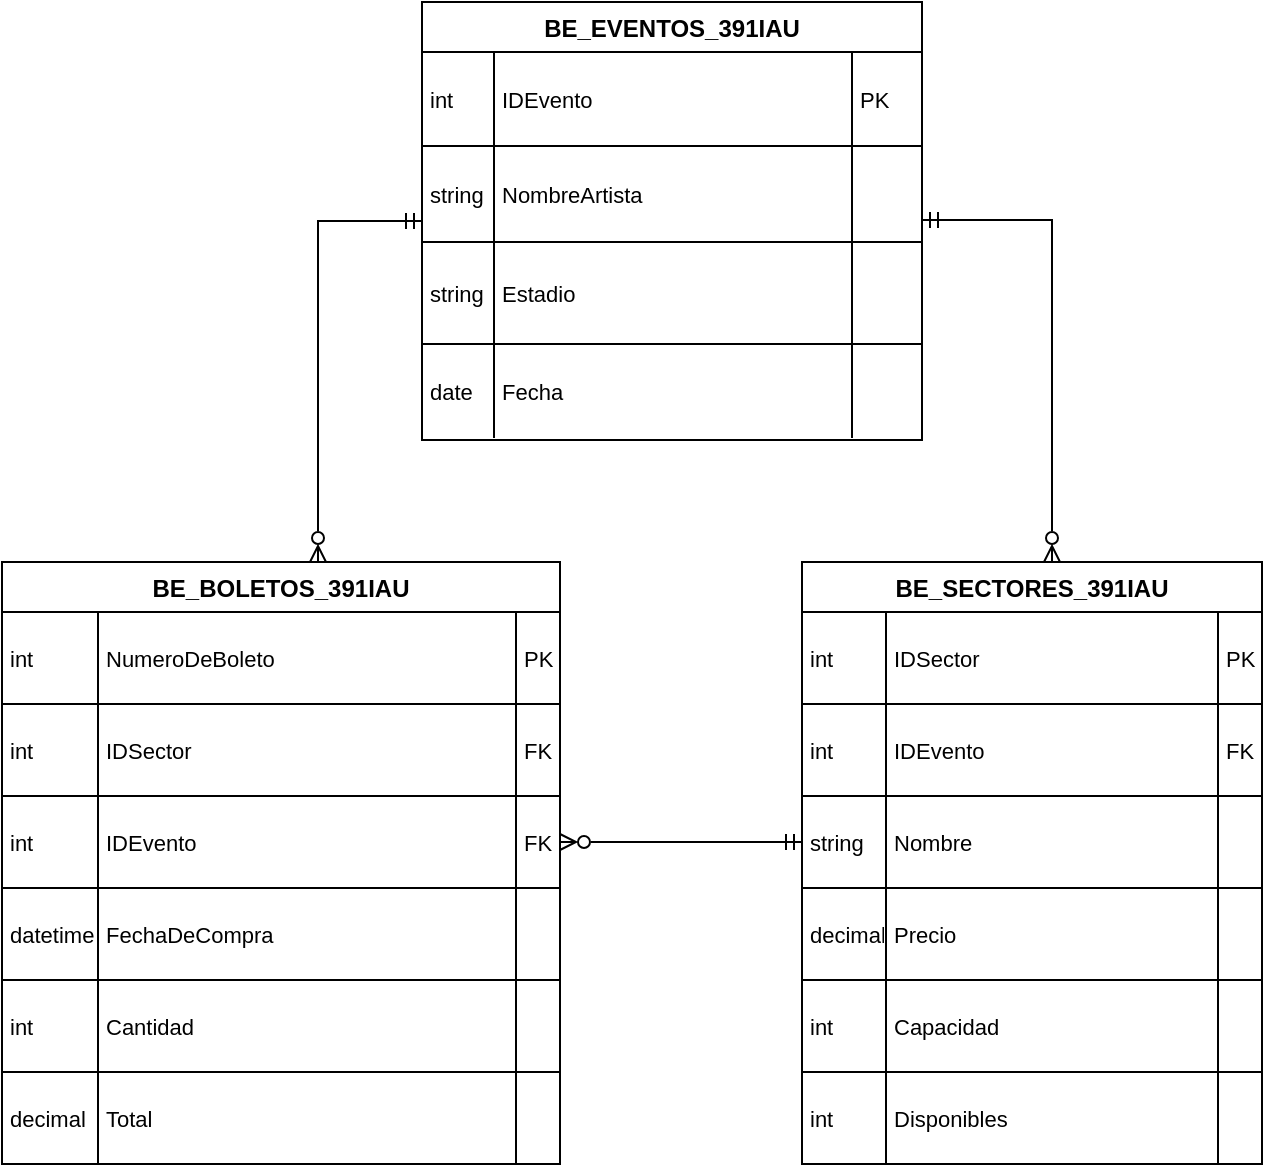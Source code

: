 <mxfile version="27.0.5">
  <diagram name="Page-1" id="R1ImK-CPKyCHUZQ4Wa79">
    <mxGraphModel dx="1188" dy="708" grid="1" gridSize="10" guides="1" tooltips="1" connect="1" arrows="1" fold="1" page="1" pageScale="1" pageWidth="850" pageHeight="1100" math="0" shadow="0">
      <root>
        <mxCell id="0" />
        <mxCell id="1" parent="0" />
        <mxCell id="pvStpLBmj1kGR7XuyVzM-168" style="edgeStyle=orthogonalEdgeStyle;rounded=0;orthogonalLoop=1;jettySize=auto;html=1;endArrow=ERzeroToMany;endFill=0;startArrow=ERmandOne;startFill=0;" edge="1" parent="1" source="pvStpLBmj1kGR7XuyVzM-96" target="pvStpLBmj1kGR7XuyVzM-138">
          <mxGeometry relative="1" as="geometry">
            <mxPoint x="160" y="238" as="sourcePoint" />
            <mxPoint x="160" y="739" as="targetPoint" />
            <Array as="points">
              <mxPoint x="198" y="469" />
            </Array>
          </mxGeometry>
        </mxCell>
        <mxCell id="pvStpLBmj1kGR7XuyVzM-96" value="BE_EVENTOS_391IAU" style="shape=table;startSize=25;container=1;collapsible=0;childLayout=tableLayout;fixedRows=1;rowLines=1;fontStyle=1;align=center;resizeLast=1;" vertex="1" parent="1">
          <mxGeometry x="250" y="360" width="250" height="219" as="geometry" />
        </mxCell>
        <mxCell id="pvStpLBmj1kGR7XuyVzM-97" style="shape=tableRow;horizontal=0;startSize=0;swimlaneHead=0;swimlaneBody=0;fillColor=none;collapsible=0;dropTarget=0;points=[[0,0.5],[1,0.5]];portConstraint=eastwest;top=0;left=0;right=0;bottom=0;" vertex="1" parent="pvStpLBmj1kGR7XuyVzM-96">
          <mxGeometry y="25" width="250" height="47" as="geometry" />
        </mxCell>
        <mxCell id="pvStpLBmj1kGR7XuyVzM-98" value="int" style="shape=partialRectangle;connectable=0;fillColor=none;top=0;left=0;bottom=0;right=0;align=left;spacingLeft=2;overflow=hidden;fontSize=11;" vertex="1" parent="pvStpLBmj1kGR7XuyVzM-97">
          <mxGeometry width="36" height="47" as="geometry">
            <mxRectangle width="36" height="47" as="alternateBounds" />
          </mxGeometry>
        </mxCell>
        <mxCell id="pvStpLBmj1kGR7XuyVzM-99" value="IDEvento" style="shape=partialRectangle;connectable=0;fillColor=none;top=0;left=0;bottom=0;right=0;align=left;spacingLeft=2;overflow=hidden;fontSize=11;" vertex="1" parent="pvStpLBmj1kGR7XuyVzM-97">
          <mxGeometry x="36" width="179" height="47" as="geometry">
            <mxRectangle width="179" height="47" as="alternateBounds" />
          </mxGeometry>
        </mxCell>
        <mxCell id="pvStpLBmj1kGR7XuyVzM-100" value="PK" style="shape=partialRectangle;connectable=0;fillColor=none;top=0;left=0;bottom=0;right=0;align=left;spacingLeft=2;overflow=hidden;fontSize=11;" vertex="1" parent="pvStpLBmj1kGR7XuyVzM-97">
          <mxGeometry x="215" width="35" height="47" as="geometry">
            <mxRectangle width="35" height="47" as="alternateBounds" />
          </mxGeometry>
        </mxCell>
        <mxCell id="pvStpLBmj1kGR7XuyVzM-101" style="shape=tableRow;horizontal=0;startSize=0;swimlaneHead=0;swimlaneBody=0;fillColor=none;collapsible=0;dropTarget=0;points=[[0,0.5],[1,0.5]];portConstraint=eastwest;top=0;left=0;right=0;bottom=0;" vertex="1" parent="pvStpLBmj1kGR7XuyVzM-96">
          <mxGeometry y="72" width="250" height="48" as="geometry" />
        </mxCell>
        <mxCell id="pvStpLBmj1kGR7XuyVzM-102" value="string" style="shape=partialRectangle;connectable=0;fillColor=none;top=0;left=0;bottom=0;right=0;align=left;spacingLeft=2;overflow=hidden;fontSize=11;" vertex="1" parent="pvStpLBmj1kGR7XuyVzM-101">
          <mxGeometry width="36" height="48" as="geometry">
            <mxRectangle width="36" height="48" as="alternateBounds" />
          </mxGeometry>
        </mxCell>
        <mxCell id="pvStpLBmj1kGR7XuyVzM-103" value="NombreArtista" style="shape=partialRectangle;connectable=0;fillColor=none;top=0;left=0;bottom=0;right=0;align=left;spacingLeft=2;overflow=hidden;fontSize=11;" vertex="1" parent="pvStpLBmj1kGR7XuyVzM-101">
          <mxGeometry x="36" width="179" height="48" as="geometry">
            <mxRectangle width="179" height="48" as="alternateBounds" />
          </mxGeometry>
        </mxCell>
        <mxCell id="pvStpLBmj1kGR7XuyVzM-104" value="" style="shape=partialRectangle;connectable=0;fillColor=none;top=0;left=0;bottom=0;right=0;align=left;spacingLeft=2;overflow=hidden;fontSize=11;" vertex="1" parent="pvStpLBmj1kGR7XuyVzM-101">
          <mxGeometry x="215" width="35" height="48" as="geometry">
            <mxRectangle width="35" height="48" as="alternateBounds" />
          </mxGeometry>
        </mxCell>
        <mxCell id="pvStpLBmj1kGR7XuyVzM-105" style="shape=tableRow;horizontal=0;startSize=0;swimlaneHead=0;swimlaneBody=0;fillColor=none;collapsible=0;dropTarget=0;points=[[0,0.5],[1,0.5]];portConstraint=eastwest;top=0;left=0;right=0;bottom=0;" vertex="1" parent="pvStpLBmj1kGR7XuyVzM-96">
          <mxGeometry y="120" width="250" height="51" as="geometry" />
        </mxCell>
        <mxCell id="pvStpLBmj1kGR7XuyVzM-106" value="string" style="shape=partialRectangle;connectable=0;fillColor=none;top=0;left=0;bottom=0;right=0;align=left;spacingLeft=2;overflow=hidden;fontSize=11;" vertex="1" parent="pvStpLBmj1kGR7XuyVzM-105">
          <mxGeometry width="36" height="51" as="geometry">
            <mxRectangle width="36" height="51" as="alternateBounds" />
          </mxGeometry>
        </mxCell>
        <mxCell id="pvStpLBmj1kGR7XuyVzM-107" value="Estadio" style="shape=partialRectangle;connectable=0;fillColor=none;top=0;left=0;bottom=0;right=0;align=left;spacingLeft=2;overflow=hidden;fontSize=11;" vertex="1" parent="pvStpLBmj1kGR7XuyVzM-105">
          <mxGeometry x="36" width="179" height="51" as="geometry">
            <mxRectangle width="179" height="51" as="alternateBounds" />
          </mxGeometry>
        </mxCell>
        <mxCell id="pvStpLBmj1kGR7XuyVzM-108" value="" style="shape=partialRectangle;connectable=0;fillColor=none;top=0;left=0;bottom=0;right=0;align=left;spacingLeft=2;overflow=hidden;fontSize=11;" vertex="1" parent="pvStpLBmj1kGR7XuyVzM-105">
          <mxGeometry x="215" width="35" height="51" as="geometry">
            <mxRectangle width="35" height="51" as="alternateBounds" />
          </mxGeometry>
        </mxCell>
        <mxCell id="pvStpLBmj1kGR7XuyVzM-109" style="shape=tableRow;horizontal=0;startSize=0;swimlaneHead=0;swimlaneBody=0;fillColor=none;collapsible=0;dropTarget=0;points=[[0,0.5],[1,0.5]];portConstraint=eastwest;top=0;left=0;right=0;bottom=0;" vertex="1" parent="pvStpLBmj1kGR7XuyVzM-96">
          <mxGeometry y="171" width="250" height="47" as="geometry" />
        </mxCell>
        <mxCell id="pvStpLBmj1kGR7XuyVzM-110" value="date" style="shape=partialRectangle;connectable=0;fillColor=none;top=0;left=0;bottom=0;right=0;align=left;spacingLeft=2;overflow=hidden;fontSize=11;" vertex="1" parent="pvStpLBmj1kGR7XuyVzM-109">
          <mxGeometry width="36" height="47" as="geometry">
            <mxRectangle width="36" height="47" as="alternateBounds" />
          </mxGeometry>
        </mxCell>
        <mxCell id="pvStpLBmj1kGR7XuyVzM-111" value="Fecha" style="shape=partialRectangle;connectable=0;fillColor=none;top=0;left=0;bottom=0;right=0;align=left;spacingLeft=2;overflow=hidden;fontSize=11;" vertex="1" parent="pvStpLBmj1kGR7XuyVzM-109">
          <mxGeometry x="36" width="179" height="47" as="geometry">
            <mxRectangle width="179" height="47" as="alternateBounds" />
          </mxGeometry>
        </mxCell>
        <mxCell id="pvStpLBmj1kGR7XuyVzM-112" value="" style="shape=partialRectangle;connectable=0;fillColor=none;top=0;left=0;bottom=0;right=0;align=left;spacingLeft=2;overflow=hidden;fontSize=11;" vertex="1" parent="pvStpLBmj1kGR7XuyVzM-109">
          <mxGeometry x="215" width="35" height="47" as="geometry">
            <mxRectangle width="35" height="47" as="alternateBounds" />
          </mxGeometry>
        </mxCell>
        <mxCell id="pvStpLBmj1kGR7XuyVzM-166" style="edgeStyle=orthogonalEdgeStyle;rounded=0;orthogonalLoop=1;jettySize=auto;html=1;endArrow=ERmandOne;endFill=0;startArrow=ERzeroToMany;startFill=0;" edge="1" parent="1" source="pvStpLBmj1kGR7XuyVzM-113" target="pvStpLBmj1kGR7XuyVzM-96">
          <mxGeometry relative="1" as="geometry">
            <Array as="points">
              <mxPoint x="565" y="469" />
            </Array>
          </mxGeometry>
        </mxCell>
        <mxCell id="pvStpLBmj1kGR7XuyVzM-113" value="BE_SECTORES_391IAU" style="shape=table;startSize=25;container=1;collapsible=0;childLayout=tableLayout;fixedRows=1;rowLines=1;fontStyle=1;align=center;resizeLast=1;" vertex="1" parent="1">
          <mxGeometry x="440" y="640" width="230" height="301" as="geometry" />
        </mxCell>
        <mxCell id="pvStpLBmj1kGR7XuyVzM-114" style="shape=tableRow;horizontal=0;startSize=0;swimlaneHead=0;swimlaneBody=0;fillColor=none;collapsible=0;dropTarget=0;points=[[0,0.5],[1,0.5]];portConstraint=eastwest;top=0;left=0;right=0;bottom=0;" vertex="1" parent="pvStpLBmj1kGR7XuyVzM-113">
          <mxGeometry y="25" width="230" height="46" as="geometry" />
        </mxCell>
        <mxCell id="pvStpLBmj1kGR7XuyVzM-115" value="int" style="shape=partialRectangle;connectable=0;fillColor=none;top=0;left=0;bottom=0;right=0;align=left;spacingLeft=2;overflow=hidden;fontSize=11;" vertex="1" parent="pvStpLBmj1kGR7XuyVzM-114">
          <mxGeometry width="42" height="46" as="geometry">
            <mxRectangle width="42" height="46" as="alternateBounds" />
          </mxGeometry>
        </mxCell>
        <mxCell id="pvStpLBmj1kGR7XuyVzM-116" value="IDSector" style="shape=partialRectangle;connectable=0;fillColor=none;top=0;left=0;bottom=0;right=0;align=left;spacingLeft=2;overflow=hidden;fontSize=11;" vertex="1" parent="pvStpLBmj1kGR7XuyVzM-114">
          <mxGeometry x="42" width="166" height="46" as="geometry">
            <mxRectangle width="166" height="46" as="alternateBounds" />
          </mxGeometry>
        </mxCell>
        <mxCell id="pvStpLBmj1kGR7XuyVzM-117" value="PK" style="shape=partialRectangle;connectable=0;fillColor=none;top=0;left=0;bottom=0;right=0;align=left;spacingLeft=2;overflow=hidden;fontSize=11;" vertex="1" parent="pvStpLBmj1kGR7XuyVzM-114">
          <mxGeometry x="208" width="22" height="46" as="geometry">
            <mxRectangle width="22" height="46" as="alternateBounds" />
          </mxGeometry>
        </mxCell>
        <mxCell id="pvStpLBmj1kGR7XuyVzM-118" style="shape=tableRow;horizontal=0;startSize=0;swimlaneHead=0;swimlaneBody=0;fillColor=none;collapsible=0;dropTarget=0;points=[[0,0.5],[1,0.5]];portConstraint=eastwest;top=0;left=0;right=0;bottom=0;" vertex="1" parent="pvStpLBmj1kGR7XuyVzM-113">
          <mxGeometry y="71" width="230" height="46" as="geometry" />
        </mxCell>
        <mxCell id="pvStpLBmj1kGR7XuyVzM-119" value="int" style="shape=partialRectangle;connectable=0;fillColor=none;top=0;left=0;bottom=0;right=0;align=left;spacingLeft=2;overflow=hidden;fontSize=11;" vertex="1" parent="pvStpLBmj1kGR7XuyVzM-118">
          <mxGeometry width="42" height="46" as="geometry">
            <mxRectangle width="42" height="46" as="alternateBounds" />
          </mxGeometry>
        </mxCell>
        <mxCell id="pvStpLBmj1kGR7XuyVzM-120" value="IDEvento" style="shape=partialRectangle;connectable=0;fillColor=none;top=0;left=0;bottom=0;right=0;align=left;spacingLeft=2;overflow=hidden;fontSize=11;" vertex="1" parent="pvStpLBmj1kGR7XuyVzM-118">
          <mxGeometry x="42" width="166" height="46" as="geometry">
            <mxRectangle width="166" height="46" as="alternateBounds" />
          </mxGeometry>
        </mxCell>
        <mxCell id="pvStpLBmj1kGR7XuyVzM-121" value="FK" style="shape=partialRectangle;connectable=0;fillColor=none;top=0;left=0;bottom=0;right=0;align=left;spacingLeft=2;overflow=hidden;fontSize=11;" vertex="1" parent="pvStpLBmj1kGR7XuyVzM-118">
          <mxGeometry x="208" width="22" height="46" as="geometry">
            <mxRectangle width="22" height="46" as="alternateBounds" />
          </mxGeometry>
        </mxCell>
        <mxCell id="pvStpLBmj1kGR7XuyVzM-122" style="shape=tableRow;horizontal=0;startSize=0;swimlaneHead=0;swimlaneBody=0;fillColor=none;collapsible=0;dropTarget=0;points=[[0,0.5],[1,0.5]];portConstraint=eastwest;top=0;left=0;right=0;bottom=0;" vertex="1" parent="pvStpLBmj1kGR7XuyVzM-113">
          <mxGeometry y="117" width="230" height="46" as="geometry" />
        </mxCell>
        <mxCell id="pvStpLBmj1kGR7XuyVzM-123" value="string" style="shape=partialRectangle;connectable=0;fillColor=none;top=0;left=0;bottom=0;right=0;align=left;spacingLeft=2;overflow=hidden;fontSize=11;" vertex="1" parent="pvStpLBmj1kGR7XuyVzM-122">
          <mxGeometry width="42" height="46" as="geometry">
            <mxRectangle width="42" height="46" as="alternateBounds" />
          </mxGeometry>
        </mxCell>
        <mxCell id="pvStpLBmj1kGR7XuyVzM-124" value="Nombre" style="shape=partialRectangle;connectable=0;fillColor=none;top=0;left=0;bottom=0;right=0;align=left;spacingLeft=2;overflow=hidden;fontSize=11;" vertex="1" parent="pvStpLBmj1kGR7XuyVzM-122">
          <mxGeometry x="42" width="166" height="46" as="geometry">
            <mxRectangle width="166" height="46" as="alternateBounds" />
          </mxGeometry>
        </mxCell>
        <mxCell id="pvStpLBmj1kGR7XuyVzM-125" value="" style="shape=partialRectangle;connectable=0;fillColor=none;top=0;left=0;bottom=0;right=0;align=left;spacingLeft=2;overflow=hidden;fontSize=11;" vertex="1" parent="pvStpLBmj1kGR7XuyVzM-122">
          <mxGeometry x="208" width="22" height="46" as="geometry">
            <mxRectangle width="22" height="46" as="alternateBounds" />
          </mxGeometry>
        </mxCell>
        <mxCell id="pvStpLBmj1kGR7XuyVzM-126" style="shape=tableRow;horizontal=0;startSize=0;swimlaneHead=0;swimlaneBody=0;fillColor=none;collapsible=0;dropTarget=0;points=[[0,0.5],[1,0.5]];portConstraint=eastwest;top=0;left=0;right=0;bottom=0;" vertex="1" parent="pvStpLBmj1kGR7XuyVzM-113">
          <mxGeometry y="163" width="230" height="46" as="geometry" />
        </mxCell>
        <mxCell id="pvStpLBmj1kGR7XuyVzM-127" value="decimal" style="shape=partialRectangle;connectable=0;fillColor=none;top=0;left=0;bottom=0;right=0;align=left;spacingLeft=2;overflow=hidden;fontSize=11;" vertex="1" parent="pvStpLBmj1kGR7XuyVzM-126">
          <mxGeometry width="42" height="46" as="geometry">
            <mxRectangle width="42" height="46" as="alternateBounds" />
          </mxGeometry>
        </mxCell>
        <mxCell id="pvStpLBmj1kGR7XuyVzM-128" value="Precio" style="shape=partialRectangle;connectable=0;fillColor=none;top=0;left=0;bottom=0;right=0;align=left;spacingLeft=2;overflow=hidden;fontSize=11;" vertex="1" parent="pvStpLBmj1kGR7XuyVzM-126">
          <mxGeometry x="42" width="166" height="46" as="geometry">
            <mxRectangle width="166" height="46" as="alternateBounds" />
          </mxGeometry>
        </mxCell>
        <mxCell id="pvStpLBmj1kGR7XuyVzM-129" value="" style="shape=partialRectangle;connectable=0;fillColor=none;top=0;left=0;bottom=0;right=0;align=left;spacingLeft=2;overflow=hidden;fontSize=11;" vertex="1" parent="pvStpLBmj1kGR7XuyVzM-126">
          <mxGeometry x="208" width="22" height="46" as="geometry">
            <mxRectangle width="22" height="46" as="alternateBounds" />
          </mxGeometry>
        </mxCell>
        <mxCell id="pvStpLBmj1kGR7XuyVzM-130" style="shape=tableRow;horizontal=0;startSize=0;swimlaneHead=0;swimlaneBody=0;fillColor=none;collapsible=0;dropTarget=0;points=[[0,0.5],[1,0.5]];portConstraint=eastwest;top=0;left=0;right=0;bottom=0;" vertex="1" parent="pvStpLBmj1kGR7XuyVzM-113">
          <mxGeometry y="209" width="230" height="46" as="geometry" />
        </mxCell>
        <mxCell id="pvStpLBmj1kGR7XuyVzM-131" value="int" style="shape=partialRectangle;connectable=0;fillColor=none;top=0;left=0;bottom=0;right=0;align=left;spacingLeft=2;overflow=hidden;fontSize=11;" vertex="1" parent="pvStpLBmj1kGR7XuyVzM-130">
          <mxGeometry width="42" height="46" as="geometry">
            <mxRectangle width="42" height="46" as="alternateBounds" />
          </mxGeometry>
        </mxCell>
        <mxCell id="pvStpLBmj1kGR7XuyVzM-132" value="Capacidad" style="shape=partialRectangle;connectable=0;fillColor=none;top=0;left=0;bottom=0;right=0;align=left;spacingLeft=2;overflow=hidden;fontSize=11;" vertex="1" parent="pvStpLBmj1kGR7XuyVzM-130">
          <mxGeometry x="42" width="166" height="46" as="geometry">
            <mxRectangle width="166" height="46" as="alternateBounds" />
          </mxGeometry>
        </mxCell>
        <mxCell id="pvStpLBmj1kGR7XuyVzM-133" value="" style="shape=partialRectangle;connectable=0;fillColor=none;top=0;left=0;bottom=0;right=0;align=left;spacingLeft=2;overflow=hidden;fontSize=11;" vertex="1" parent="pvStpLBmj1kGR7XuyVzM-130">
          <mxGeometry x="208" width="22" height="46" as="geometry">
            <mxRectangle width="22" height="46" as="alternateBounds" />
          </mxGeometry>
        </mxCell>
        <mxCell id="pvStpLBmj1kGR7XuyVzM-134" style="shape=tableRow;horizontal=0;startSize=0;swimlaneHead=0;swimlaneBody=0;fillColor=none;collapsible=0;dropTarget=0;points=[[0,0.5],[1,0.5]];portConstraint=eastwest;top=0;left=0;right=0;bottom=0;" vertex="1" parent="pvStpLBmj1kGR7XuyVzM-113">
          <mxGeometry y="255" width="230" height="46" as="geometry" />
        </mxCell>
        <mxCell id="pvStpLBmj1kGR7XuyVzM-135" value="int" style="shape=partialRectangle;connectable=0;fillColor=none;top=0;left=0;bottom=0;right=0;align=left;spacingLeft=2;overflow=hidden;fontSize=11;" vertex="1" parent="pvStpLBmj1kGR7XuyVzM-134">
          <mxGeometry width="42" height="46" as="geometry">
            <mxRectangle width="42" height="46" as="alternateBounds" />
          </mxGeometry>
        </mxCell>
        <mxCell id="pvStpLBmj1kGR7XuyVzM-136" value="Disponibles" style="shape=partialRectangle;connectable=0;fillColor=none;top=0;left=0;bottom=0;right=0;align=left;spacingLeft=2;overflow=hidden;fontSize=11;" vertex="1" parent="pvStpLBmj1kGR7XuyVzM-134">
          <mxGeometry x="42" width="166" height="46" as="geometry">
            <mxRectangle width="166" height="46" as="alternateBounds" />
          </mxGeometry>
        </mxCell>
        <mxCell id="pvStpLBmj1kGR7XuyVzM-137" value="" style="shape=partialRectangle;connectable=0;fillColor=none;top=0;left=0;bottom=0;right=0;align=left;spacingLeft=2;overflow=hidden;fontSize=11;" vertex="1" parent="pvStpLBmj1kGR7XuyVzM-134">
          <mxGeometry x="208" width="22" height="46" as="geometry">
            <mxRectangle width="22" height="46" as="alternateBounds" />
          </mxGeometry>
        </mxCell>
        <mxCell id="pvStpLBmj1kGR7XuyVzM-167" style="edgeStyle=orthogonalEdgeStyle;rounded=0;orthogonalLoop=1;jettySize=auto;html=1;endArrow=ERmandOne;endFill=0;startArrow=ERzeroToMany;startFill=0;" edge="1" parent="1" source="pvStpLBmj1kGR7XuyVzM-138" target="pvStpLBmj1kGR7XuyVzM-113">
          <mxGeometry relative="1" as="geometry">
            <Array as="points">
              <mxPoint x="390" y="780" />
              <mxPoint x="390" y="780" />
            </Array>
          </mxGeometry>
        </mxCell>
        <mxCell id="pvStpLBmj1kGR7XuyVzM-138" value="BE_BOLETOS_391IAU" style="shape=table;startSize=25;container=1;collapsible=0;childLayout=tableLayout;fixedRows=1;rowLines=1;fontStyle=1;align=center;resizeLast=1;" vertex="1" parent="1">
          <mxGeometry x="40" y="640" width="279" height="301" as="geometry" />
        </mxCell>
        <mxCell id="pvStpLBmj1kGR7XuyVzM-139" style="shape=tableRow;horizontal=0;startSize=0;swimlaneHead=0;swimlaneBody=0;fillColor=none;collapsible=0;dropTarget=0;points=[[0,0.5],[1,0.5]];portConstraint=eastwest;top=0;left=0;right=0;bottom=0;" vertex="1" parent="pvStpLBmj1kGR7XuyVzM-138">
          <mxGeometry y="25" width="279" height="46" as="geometry" />
        </mxCell>
        <mxCell id="pvStpLBmj1kGR7XuyVzM-140" value="int" style="shape=partialRectangle;connectable=0;fillColor=none;top=0;left=0;bottom=0;right=0;align=left;spacingLeft=2;overflow=hidden;fontSize=11;" vertex="1" parent="pvStpLBmj1kGR7XuyVzM-139">
          <mxGeometry width="48" height="46" as="geometry">
            <mxRectangle width="48" height="46" as="alternateBounds" />
          </mxGeometry>
        </mxCell>
        <mxCell id="pvStpLBmj1kGR7XuyVzM-141" value="NumeroDeBoleto" style="shape=partialRectangle;connectable=0;fillColor=none;top=0;left=0;bottom=0;right=0;align=left;spacingLeft=2;overflow=hidden;fontSize=11;" vertex="1" parent="pvStpLBmj1kGR7XuyVzM-139">
          <mxGeometry x="48" width="209" height="46" as="geometry">
            <mxRectangle width="209" height="46" as="alternateBounds" />
          </mxGeometry>
        </mxCell>
        <mxCell id="pvStpLBmj1kGR7XuyVzM-142" value="PK" style="shape=partialRectangle;connectable=0;fillColor=none;top=0;left=0;bottom=0;right=0;align=left;spacingLeft=2;overflow=hidden;fontSize=11;" vertex="1" parent="pvStpLBmj1kGR7XuyVzM-139">
          <mxGeometry x="257" width="22" height="46" as="geometry">
            <mxRectangle width="22" height="46" as="alternateBounds" />
          </mxGeometry>
        </mxCell>
        <mxCell id="pvStpLBmj1kGR7XuyVzM-143" style="shape=tableRow;horizontal=0;startSize=0;swimlaneHead=0;swimlaneBody=0;fillColor=none;collapsible=0;dropTarget=0;points=[[0,0.5],[1,0.5]];portConstraint=eastwest;top=0;left=0;right=0;bottom=0;" vertex="1" parent="pvStpLBmj1kGR7XuyVzM-138">
          <mxGeometry y="71" width="279" height="46" as="geometry" />
        </mxCell>
        <mxCell id="pvStpLBmj1kGR7XuyVzM-144" value="int" style="shape=partialRectangle;connectable=0;fillColor=none;top=0;left=0;bottom=0;right=0;align=left;spacingLeft=2;overflow=hidden;fontSize=11;" vertex="1" parent="pvStpLBmj1kGR7XuyVzM-143">
          <mxGeometry width="48" height="46" as="geometry">
            <mxRectangle width="48" height="46" as="alternateBounds" />
          </mxGeometry>
        </mxCell>
        <mxCell id="pvStpLBmj1kGR7XuyVzM-145" value="IDSector" style="shape=partialRectangle;connectable=0;fillColor=none;top=0;left=0;bottom=0;right=0;align=left;spacingLeft=2;overflow=hidden;fontSize=11;" vertex="1" parent="pvStpLBmj1kGR7XuyVzM-143">
          <mxGeometry x="48" width="209" height="46" as="geometry">
            <mxRectangle width="209" height="46" as="alternateBounds" />
          </mxGeometry>
        </mxCell>
        <mxCell id="pvStpLBmj1kGR7XuyVzM-146" value="FK" style="shape=partialRectangle;connectable=0;fillColor=none;top=0;left=0;bottom=0;right=0;align=left;spacingLeft=2;overflow=hidden;fontSize=11;" vertex="1" parent="pvStpLBmj1kGR7XuyVzM-143">
          <mxGeometry x="257" width="22" height="46" as="geometry">
            <mxRectangle width="22" height="46" as="alternateBounds" />
          </mxGeometry>
        </mxCell>
        <mxCell id="pvStpLBmj1kGR7XuyVzM-147" style="shape=tableRow;horizontal=0;startSize=0;swimlaneHead=0;swimlaneBody=0;fillColor=none;collapsible=0;dropTarget=0;points=[[0,0.5],[1,0.5]];portConstraint=eastwest;top=0;left=0;right=0;bottom=0;" vertex="1" parent="pvStpLBmj1kGR7XuyVzM-138">
          <mxGeometry y="117" width="279" height="46" as="geometry" />
        </mxCell>
        <mxCell id="pvStpLBmj1kGR7XuyVzM-148" value="int" style="shape=partialRectangle;connectable=0;fillColor=none;top=0;left=0;bottom=0;right=0;align=left;spacingLeft=2;overflow=hidden;fontSize=11;" vertex="1" parent="pvStpLBmj1kGR7XuyVzM-147">
          <mxGeometry width="48" height="46" as="geometry">
            <mxRectangle width="48" height="46" as="alternateBounds" />
          </mxGeometry>
        </mxCell>
        <mxCell id="pvStpLBmj1kGR7XuyVzM-149" value="IDEvento" style="shape=partialRectangle;connectable=0;fillColor=none;top=0;left=0;bottom=0;right=0;align=left;spacingLeft=2;overflow=hidden;fontSize=11;" vertex="1" parent="pvStpLBmj1kGR7XuyVzM-147">
          <mxGeometry x="48" width="209" height="46" as="geometry">
            <mxRectangle width="209" height="46" as="alternateBounds" />
          </mxGeometry>
        </mxCell>
        <mxCell id="pvStpLBmj1kGR7XuyVzM-150" value="FK" style="shape=partialRectangle;connectable=0;fillColor=none;top=0;left=0;bottom=0;right=0;align=left;spacingLeft=2;overflow=hidden;fontSize=11;" vertex="1" parent="pvStpLBmj1kGR7XuyVzM-147">
          <mxGeometry x="257" width="22" height="46" as="geometry">
            <mxRectangle width="22" height="46" as="alternateBounds" />
          </mxGeometry>
        </mxCell>
        <mxCell id="pvStpLBmj1kGR7XuyVzM-151" style="shape=tableRow;horizontal=0;startSize=0;swimlaneHead=0;swimlaneBody=0;fillColor=none;collapsible=0;dropTarget=0;points=[[0,0.5],[1,0.5]];portConstraint=eastwest;top=0;left=0;right=0;bottom=0;" vertex="1" parent="pvStpLBmj1kGR7XuyVzM-138">
          <mxGeometry y="163" width="279" height="46" as="geometry" />
        </mxCell>
        <mxCell id="pvStpLBmj1kGR7XuyVzM-152" value="datetime" style="shape=partialRectangle;connectable=0;fillColor=none;top=0;left=0;bottom=0;right=0;align=left;spacingLeft=2;overflow=hidden;fontSize=11;" vertex="1" parent="pvStpLBmj1kGR7XuyVzM-151">
          <mxGeometry width="48" height="46" as="geometry">
            <mxRectangle width="48" height="46" as="alternateBounds" />
          </mxGeometry>
        </mxCell>
        <mxCell id="pvStpLBmj1kGR7XuyVzM-153" value="FechaDeCompra" style="shape=partialRectangle;connectable=0;fillColor=none;top=0;left=0;bottom=0;right=0;align=left;spacingLeft=2;overflow=hidden;fontSize=11;" vertex="1" parent="pvStpLBmj1kGR7XuyVzM-151">
          <mxGeometry x="48" width="209" height="46" as="geometry">
            <mxRectangle width="209" height="46" as="alternateBounds" />
          </mxGeometry>
        </mxCell>
        <mxCell id="pvStpLBmj1kGR7XuyVzM-154" value="" style="shape=partialRectangle;connectable=0;fillColor=none;top=0;left=0;bottom=0;right=0;align=left;spacingLeft=2;overflow=hidden;fontSize=11;" vertex="1" parent="pvStpLBmj1kGR7XuyVzM-151">
          <mxGeometry x="257" width="22" height="46" as="geometry">
            <mxRectangle width="22" height="46" as="alternateBounds" />
          </mxGeometry>
        </mxCell>
        <mxCell id="pvStpLBmj1kGR7XuyVzM-155" style="shape=tableRow;horizontal=0;startSize=0;swimlaneHead=0;swimlaneBody=0;fillColor=none;collapsible=0;dropTarget=0;points=[[0,0.5],[1,0.5]];portConstraint=eastwest;top=0;left=0;right=0;bottom=0;" vertex="1" parent="pvStpLBmj1kGR7XuyVzM-138">
          <mxGeometry y="209" width="279" height="46" as="geometry" />
        </mxCell>
        <mxCell id="pvStpLBmj1kGR7XuyVzM-156" value="int" style="shape=partialRectangle;connectable=0;fillColor=none;top=0;left=0;bottom=0;right=0;align=left;spacingLeft=2;overflow=hidden;fontSize=11;" vertex="1" parent="pvStpLBmj1kGR7XuyVzM-155">
          <mxGeometry width="48" height="46" as="geometry">
            <mxRectangle width="48" height="46" as="alternateBounds" />
          </mxGeometry>
        </mxCell>
        <mxCell id="pvStpLBmj1kGR7XuyVzM-157" value="Cantidad" style="shape=partialRectangle;connectable=0;fillColor=none;top=0;left=0;bottom=0;right=0;align=left;spacingLeft=2;overflow=hidden;fontSize=11;" vertex="1" parent="pvStpLBmj1kGR7XuyVzM-155">
          <mxGeometry x="48" width="209" height="46" as="geometry">
            <mxRectangle width="209" height="46" as="alternateBounds" />
          </mxGeometry>
        </mxCell>
        <mxCell id="pvStpLBmj1kGR7XuyVzM-158" value="" style="shape=partialRectangle;connectable=0;fillColor=none;top=0;left=0;bottom=0;right=0;align=left;spacingLeft=2;overflow=hidden;fontSize=11;" vertex="1" parent="pvStpLBmj1kGR7XuyVzM-155">
          <mxGeometry x="257" width="22" height="46" as="geometry">
            <mxRectangle width="22" height="46" as="alternateBounds" />
          </mxGeometry>
        </mxCell>
        <mxCell id="pvStpLBmj1kGR7XuyVzM-159" style="shape=tableRow;horizontal=0;startSize=0;swimlaneHead=0;swimlaneBody=0;fillColor=none;collapsible=0;dropTarget=0;points=[[0,0.5],[1,0.5]];portConstraint=eastwest;top=0;left=0;right=0;bottom=0;" vertex="1" parent="pvStpLBmj1kGR7XuyVzM-138">
          <mxGeometry y="255" width="279" height="46" as="geometry" />
        </mxCell>
        <mxCell id="pvStpLBmj1kGR7XuyVzM-160" value="decimal" style="shape=partialRectangle;connectable=0;fillColor=none;top=0;left=0;bottom=0;right=0;align=left;spacingLeft=2;overflow=hidden;fontSize=11;" vertex="1" parent="pvStpLBmj1kGR7XuyVzM-159">
          <mxGeometry width="48" height="46" as="geometry">
            <mxRectangle width="48" height="46" as="alternateBounds" />
          </mxGeometry>
        </mxCell>
        <mxCell id="pvStpLBmj1kGR7XuyVzM-161" value="Total" style="shape=partialRectangle;connectable=0;fillColor=none;top=0;left=0;bottom=0;right=0;align=left;spacingLeft=2;overflow=hidden;fontSize=11;" vertex="1" parent="pvStpLBmj1kGR7XuyVzM-159">
          <mxGeometry x="48" width="209" height="46" as="geometry">
            <mxRectangle width="209" height="46" as="alternateBounds" />
          </mxGeometry>
        </mxCell>
        <mxCell id="pvStpLBmj1kGR7XuyVzM-162" value="" style="shape=partialRectangle;connectable=0;fillColor=none;top=0;left=0;bottom=0;right=0;align=left;spacingLeft=2;overflow=hidden;fontSize=11;" vertex="1" parent="pvStpLBmj1kGR7XuyVzM-159">
          <mxGeometry x="257" width="22" height="46" as="geometry">
            <mxRectangle width="22" height="46" as="alternateBounds" />
          </mxGeometry>
        </mxCell>
      </root>
    </mxGraphModel>
  </diagram>
</mxfile>
